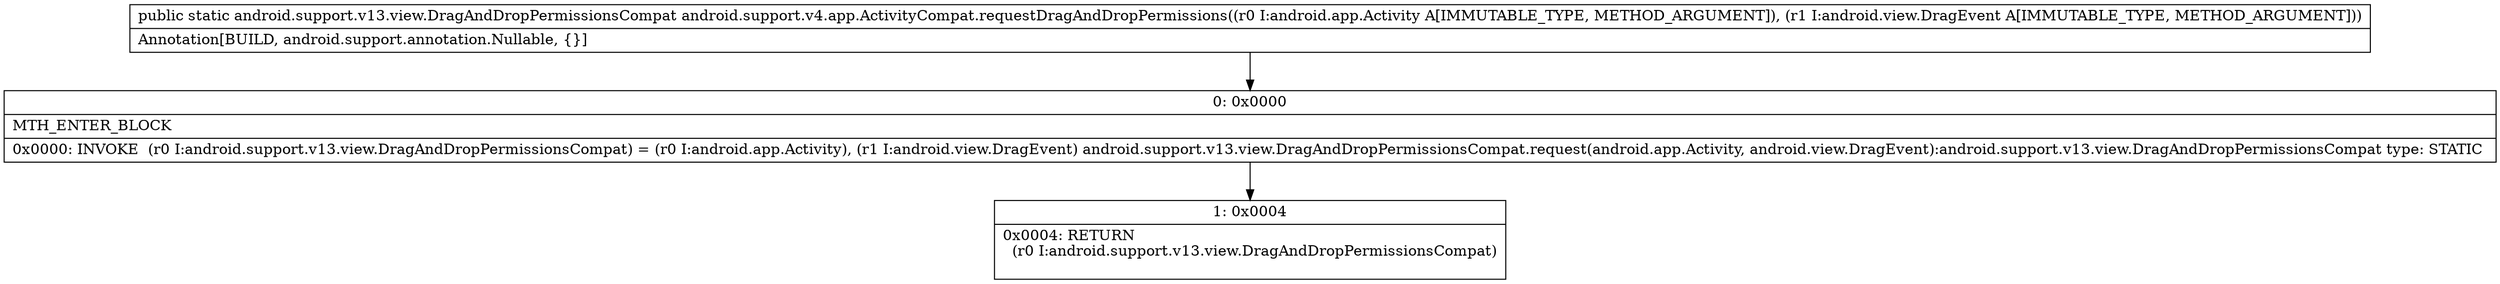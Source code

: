 digraph "CFG forandroid.support.v4.app.ActivityCompat.requestDragAndDropPermissions(Landroid\/app\/Activity;Landroid\/view\/DragEvent;)Landroid\/support\/v13\/view\/DragAndDropPermissionsCompat;" {
Node_0 [shape=record,label="{0\:\ 0x0000|MTH_ENTER_BLOCK\l|0x0000: INVOKE  (r0 I:android.support.v13.view.DragAndDropPermissionsCompat) = (r0 I:android.app.Activity), (r1 I:android.view.DragEvent) android.support.v13.view.DragAndDropPermissionsCompat.request(android.app.Activity, android.view.DragEvent):android.support.v13.view.DragAndDropPermissionsCompat type: STATIC \l}"];
Node_1 [shape=record,label="{1\:\ 0x0004|0x0004: RETURN  \l  (r0 I:android.support.v13.view.DragAndDropPermissionsCompat)\l \l}"];
MethodNode[shape=record,label="{public static android.support.v13.view.DragAndDropPermissionsCompat android.support.v4.app.ActivityCompat.requestDragAndDropPermissions((r0 I:android.app.Activity A[IMMUTABLE_TYPE, METHOD_ARGUMENT]), (r1 I:android.view.DragEvent A[IMMUTABLE_TYPE, METHOD_ARGUMENT]))  | Annotation[BUILD, android.support.annotation.Nullable, \{\}]\l}"];
MethodNode -> Node_0;
Node_0 -> Node_1;
}

